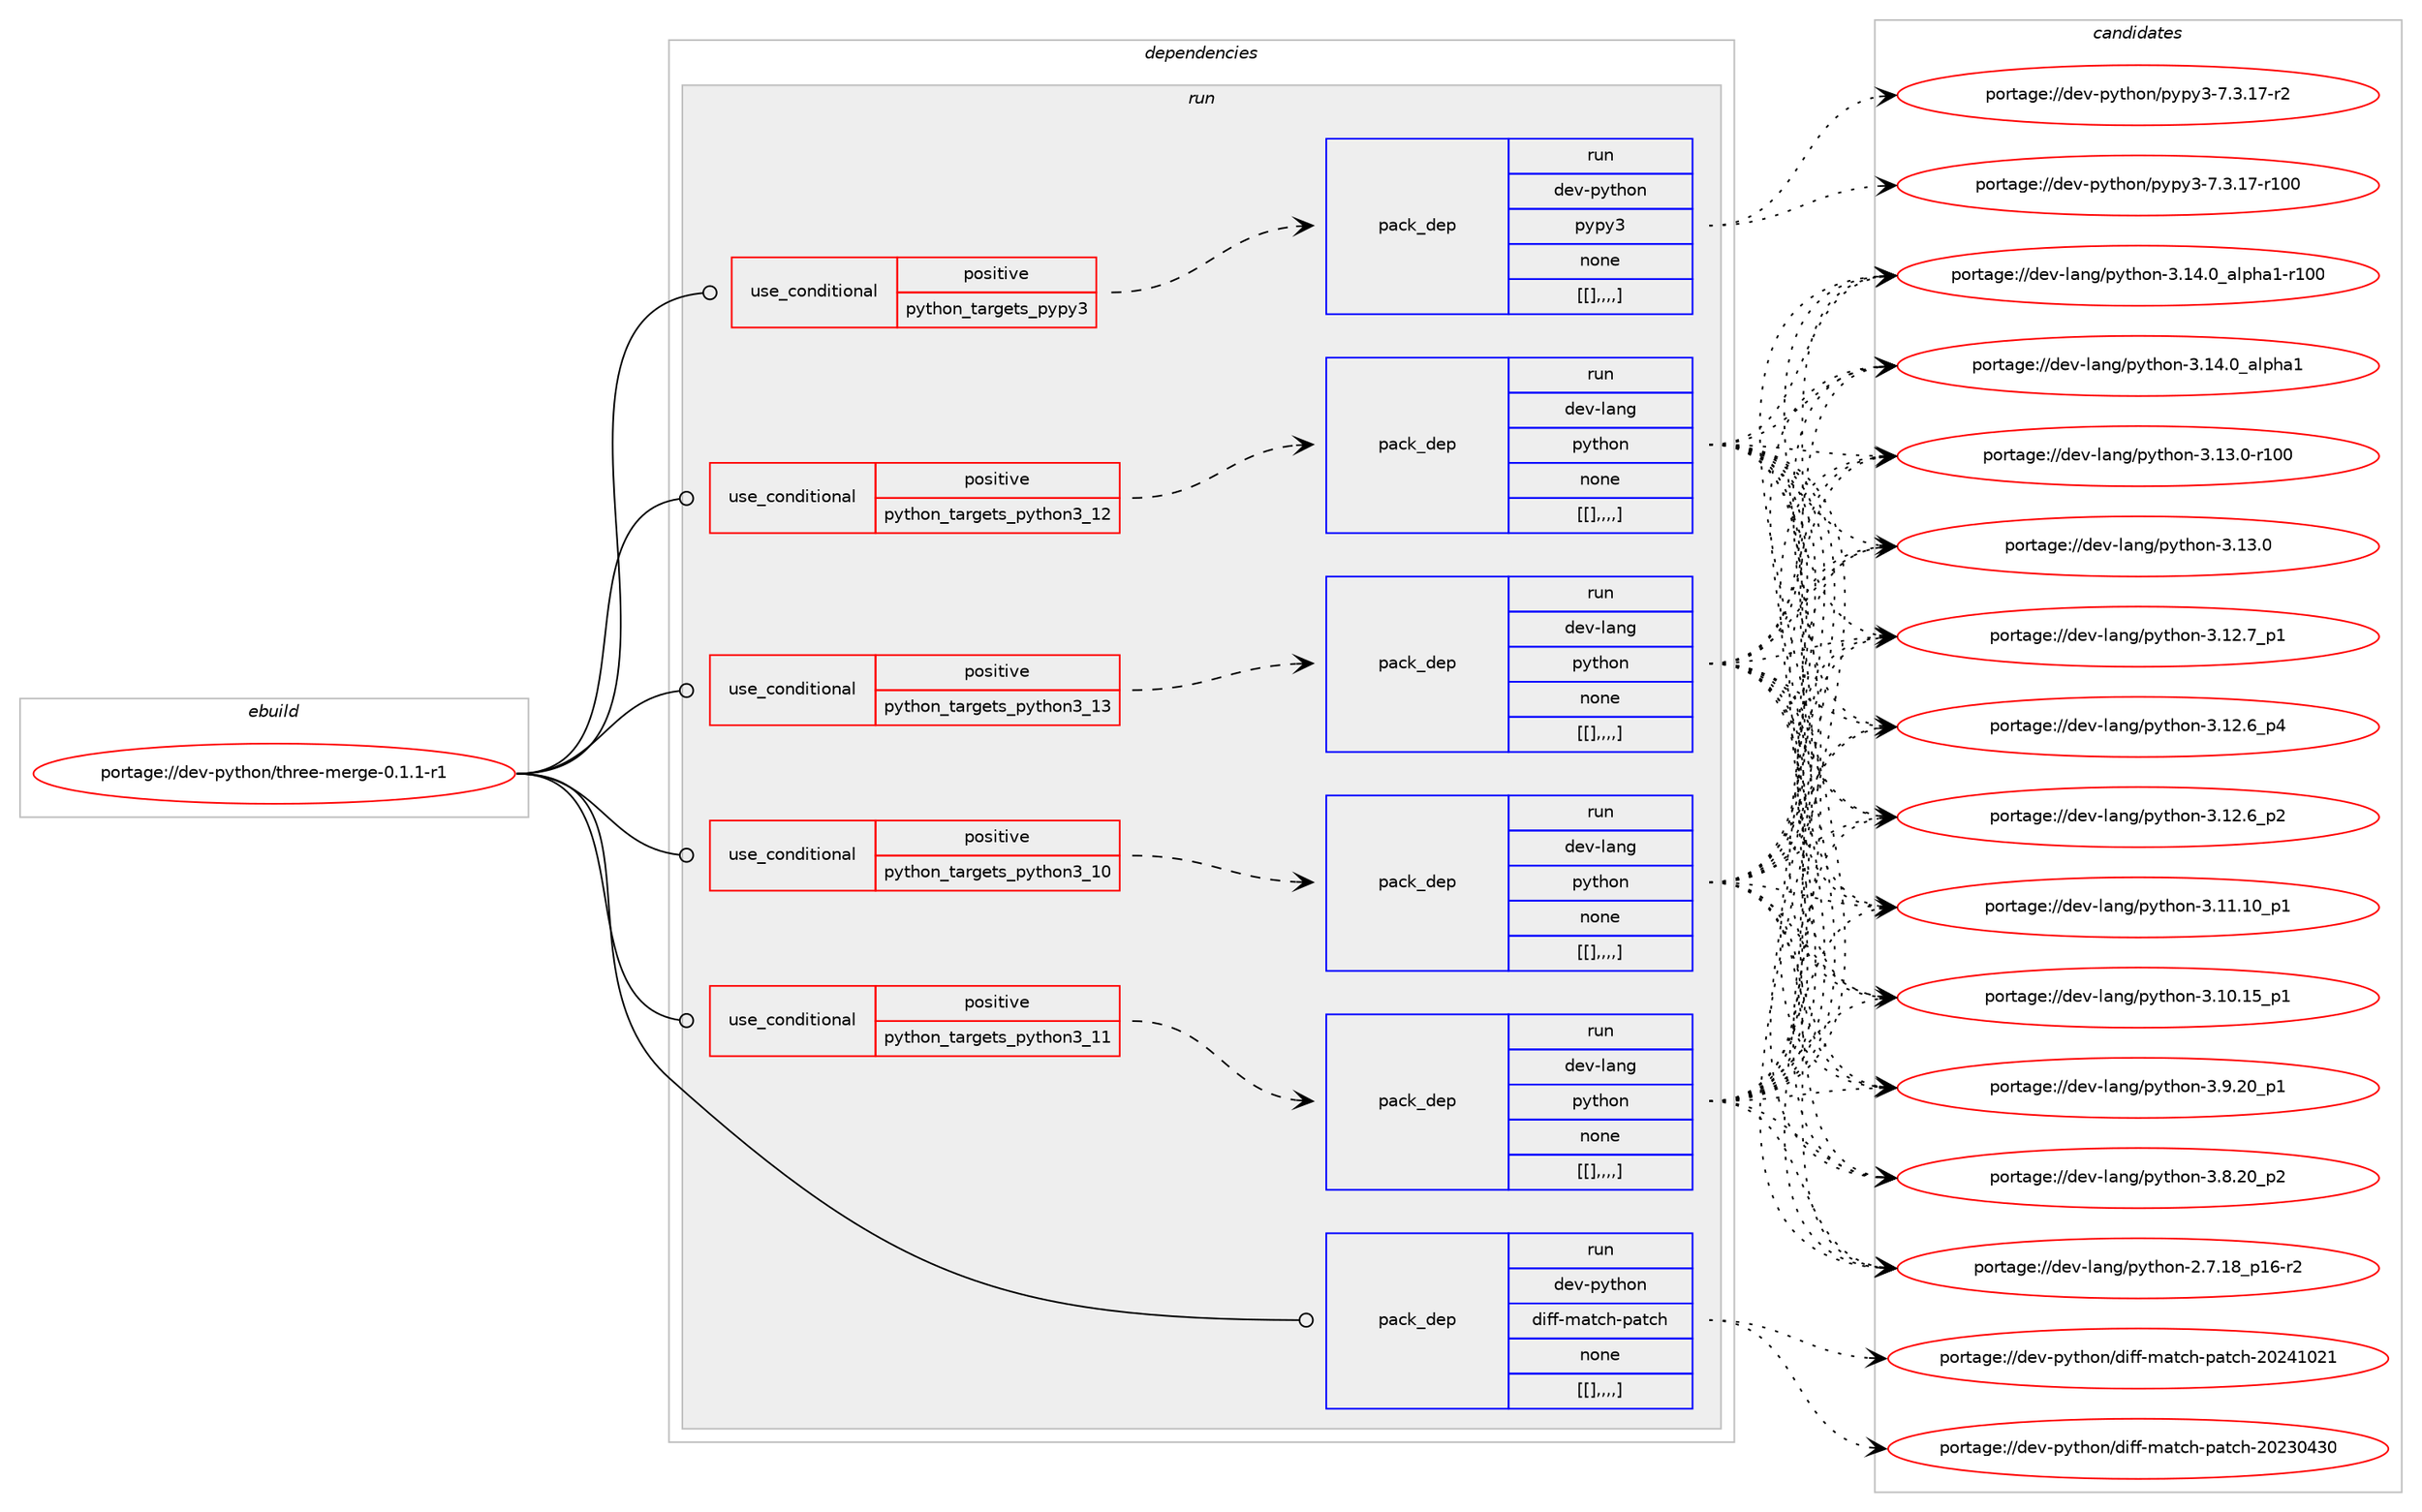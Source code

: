digraph prolog {

# *************
# Graph options
# *************

newrank=true;
concentrate=true;
compound=true;
graph [rankdir=LR,fontname=Helvetica,fontsize=10,ranksep=1.5];#, ranksep=2.5, nodesep=0.2];
edge  [arrowhead=vee];
node  [fontname=Helvetica,fontsize=10];

# **********
# The ebuild
# **********

subgraph cluster_leftcol {
color=gray;
label=<<i>ebuild</i>>;
id [label="portage://dev-python/three-merge-0.1.1-r1", color=red, width=4, href="../dev-python/three-merge-0.1.1-r1.svg"];
}

# ****************
# The dependencies
# ****************

subgraph cluster_midcol {
color=gray;
label=<<i>dependencies</i>>;
subgraph cluster_compile {
fillcolor="#eeeeee";
style=filled;
label=<<i>compile</i>>;
}
subgraph cluster_compileandrun {
fillcolor="#eeeeee";
style=filled;
label=<<i>compile and run</i>>;
}
subgraph cluster_run {
fillcolor="#eeeeee";
style=filled;
label=<<i>run</i>>;
subgraph cond43278 {
dependency172608 [label=<<TABLE BORDER="0" CELLBORDER="1" CELLSPACING="0" CELLPADDING="4"><TR><TD ROWSPAN="3" CELLPADDING="10">use_conditional</TD></TR><TR><TD>positive</TD></TR><TR><TD>python_targets_pypy3</TD></TR></TABLE>>, shape=none, color=red];
subgraph pack128004 {
dependency172669 [label=<<TABLE BORDER="0" CELLBORDER="1" CELLSPACING="0" CELLPADDING="4" WIDTH="220"><TR><TD ROWSPAN="6" CELLPADDING="30">pack_dep</TD></TR><TR><TD WIDTH="110">run</TD></TR><TR><TD>dev-python</TD></TR><TR><TD>pypy3</TD></TR><TR><TD>none</TD></TR><TR><TD>[[],,,,]</TD></TR></TABLE>>, shape=none, color=blue];
}
dependency172608:e -> dependency172669:w [weight=20,style="dashed",arrowhead="vee"];
}
id:e -> dependency172608:w [weight=20,style="solid",arrowhead="odot"];
subgraph cond43324 {
dependency172718 [label=<<TABLE BORDER="0" CELLBORDER="1" CELLSPACING="0" CELLPADDING="4"><TR><TD ROWSPAN="3" CELLPADDING="10">use_conditional</TD></TR><TR><TD>positive</TD></TR><TR><TD>python_targets_python3_10</TD></TR></TABLE>>, shape=none, color=red];
subgraph pack128052 {
dependency172816 [label=<<TABLE BORDER="0" CELLBORDER="1" CELLSPACING="0" CELLPADDING="4" WIDTH="220"><TR><TD ROWSPAN="6" CELLPADDING="30">pack_dep</TD></TR><TR><TD WIDTH="110">run</TD></TR><TR><TD>dev-lang</TD></TR><TR><TD>python</TD></TR><TR><TD>none</TD></TR><TR><TD>[[],,,,]</TD></TR></TABLE>>, shape=none, color=blue];
}
dependency172718:e -> dependency172816:w [weight=20,style="dashed",arrowhead="vee"];
}
id:e -> dependency172718:w [weight=20,style="solid",arrowhead="odot"];
subgraph cond43373 {
dependency172842 [label=<<TABLE BORDER="0" CELLBORDER="1" CELLSPACING="0" CELLPADDING="4"><TR><TD ROWSPAN="3" CELLPADDING="10">use_conditional</TD></TR><TR><TD>positive</TD></TR><TR><TD>python_targets_python3_11</TD></TR></TABLE>>, shape=none, color=red];
subgraph pack128134 {
dependency172862 [label=<<TABLE BORDER="0" CELLBORDER="1" CELLSPACING="0" CELLPADDING="4" WIDTH="220"><TR><TD ROWSPAN="6" CELLPADDING="30">pack_dep</TD></TR><TR><TD WIDTH="110">run</TD></TR><TR><TD>dev-lang</TD></TR><TR><TD>python</TD></TR><TR><TD>none</TD></TR><TR><TD>[[],,,,]</TD></TR></TABLE>>, shape=none, color=blue];
}
dependency172842:e -> dependency172862:w [weight=20,style="dashed",arrowhead="vee"];
}
id:e -> dependency172842:w [weight=20,style="solid",arrowhead="odot"];
subgraph cond43414 {
dependency172936 [label=<<TABLE BORDER="0" CELLBORDER="1" CELLSPACING="0" CELLPADDING="4"><TR><TD ROWSPAN="3" CELLPADDING="10">use_conditional</TD></TR><TR><TD>positive</TD></TR><TR><TD>python_targets_python3_12</TD></TR></TABLE>>, shape=none, color=red];
subgraph pack128174 {
dependency172939 [label=<<TABLE BORDER="0" CELLBORDER="1" CELLSPACING="0" CELLPADDING="4" WIDTH="220"><TR><TD ROWSPAN="6" CELLPADDING="30">pack_dep</TD></TR><TR><TD WIDTH="110">run</TD></TR><TR><TD>dev-lang</TD></TR><TR><TD>python</TD></TR><TR><TD>none</TD></TR><TR><TD>[[],,,,]</TD></TR></TABLE>>, shape=none, color=blue];
}
dependency172936:e -> dependency172939:w [weight=20,style="dashed",arrowhead="vee"];
}
id:e -> dependency172936:w [weight=20,style="solid",arrowhead="odot"];
subgraph cond43438 {
dependency172976 [label=<<TABLE BORDER="0" CELLBORDER="1" CELLSPACING="0" CELLPADDING="4"><TR><TD ROWSPAN="3" CELLPADDING="10">use_conditional</TD></TR><TR><TD>positive</TD></TR><TR><TD>python_targets_python3_13</TD></TR></TABLE>>, shape=none, color=red];
subgraph pack128205 {
dependency173003 [label=<<TABLE BORDER="0" CELLBORDER="1" CELLSPACING="0" CELLPADDING="4" WIDTH="220"><TR><TD ROWSPAN="6" CELLPADDING="30">pack_dep</TD></TR><TR><TD WIDTH="110">run</TD></TR><TR><TD>dev-lang</TD></TR><TR><TD>python</TD></TR><TR><TD>none</TD></TR><TR><TD>[[],,,,]</TD></TR></TABLE>>, shape=none, color=blue];
}
dependency172976:e -> dependency173003:w [weight=20,style="dashed",arrowhead="vee"];
}
id:e -> dependency172976:w [weight=20,style="solid",arrowhead="odot"];
subgraph pack128243 {
dependency173056 [label=<<TABLE BORDER="0" CELLBORDER="1" CELLSPACING="0" CELLPADDING="4" WIDTH="220"><TR><TD ROWSPAN="6" CELLPADDING="30">pack_dep</TD></TR><TR><TD WIDTH="110">run</TD></TR><TR><TD>dev-python</TD></TR><TR><TD>diff-match-patch</TD></TR><TR><TD>none</TD></TR><TR><TD>[[],,,,]</TD></TR></TABLE>>, shape=none, color=blue];
}
id:e -> dependency173056:w [weight=20,style="solid",arrowhead="odot"];
}
}

# **************
# The candidates
# **************

subgraph cluster_choices {
rank=same;
color=gray;
label=<<i>candidates</i>>;

subgraph choice127923 {
color=black;
nodesep=1;
choice100101118451121211161041111104711212111212151455546514649554511450 [label="portage://dev-python/pypy3-7.3.17-r2", color=red, width=4,href="../dev-python/pypy3-7.3.17-r2.svg"];
choice1001011184511212111610411111047112121112121514555465146495545114494848 [label="portage://dev-python/pypy3-7.3.17-r100", color=red, width=4,href="../dev-python/pypy3-7.3.17-r100.svg"];
dependency172669:e -> choice100101118451121211161041111104711212111212151455546514649554511450:w [style=dotted,weight="100"];
dependency172669:e -> choice1001011184511212111610411111047112121112121514555465146495545114494848:w [style=dotted,weight="100"];
}
subgraph choice127925 {
color=black;
nodesep=1;
choice100101118451089711010347112121116104111110455146495246489597108112104974945114494848 [label="portage://dev-lang/python-3.14.0_alpha1-r100", color=red, width=4,href="../dev-lang/python-3.14.0_alpha1-r100.svg"];
choice1001011184510897110103471121211161041111104551464952464895971081121049749 [label="portage://dev-lang/python-3.14.0_alpha1", color=red, width=4,href="../dev-lang/python-3.14.0_alpha1.svg"];
choice1001011184510897110103471121211161041111104551464951464845114494848 [label="portage://dev-lang/python-3.13.0-r100", color=red, width=4,href="../dev-lang/python-3.13.0-r100.svg"];
choice10010111845108971101034711212111610411111045514649514648 [label="portage://dev-lang/python-3.13.0", color=red, width=4,href="../dev-lang/python-3.13.0.svg"];
choice100101118451089711010347112121116104111110455146495046559511249 [label="portage://dev-lang/python-3.12.7_p1", color=red, width=4,href="../dev-lang/python-3.12.7_p1.svg"];
choice100101118451089711010347112121116104111110455146495046549511252 [label="portage://dev-lang/python-3.12.6_p4", color=red, width=4,href="../dev-lang/python-3.12.6_p4.svg"];
choice100101118451089711010347112121116104111110455146495046549511250 [label="portage://dev-lang/python-3.12.6_p2", color=red, width=4,href="../dev-lang/python-3.12.6_p2.svg"];
choice10010111845108971101034711212111610411111045514649494649489511249 [label="portage://dev-lang/python-3.11.10_p1", color=red, width=4,href="../dev-lang/python-3.11.10_p1.svg"];
choice10010111845108971101034711212111610411111045514649484649539511249 [label="portage://dev-lang/python-3.10.15_p1", color=red, width=4,href="../dev-lang/python-3.10.15_p1.svg"];
choice100101118451089711010347112121116104111110455146574650489511249 [label="portage://dev-lang/python-3.9.20_p1", color=red, width=4,href="../dev-lang/python-3.9.20_p1.svg"];
choice100101118451089711010347112121116104111110455146564650489511250 [label="portage://dev-lang/python-3.8.20_p2", color=red, width=4,href="../dev-lang/python-3.8.20_p2.svg"];
choice100101118451089711010347112121116104111110455046554649569511249544511450 [label="portage://dev-lang/python-2.7.18_p16-r2", color=red, width=4,href="../dev-lang/python-2.7.18_p16-r2.svg"];
dependency172816:e -> choice100101118451089711010347112121116104111110455146495246489597108112104974945114494848:w [style=dotted,weight="100"];
dependency172816:e -> choice1001011184510897110103471121211161041111104551464952464895971081121049749:w [style=dotted,weight="100"];
dependency172816:e -> choice1001011184510897110103471121211161041111104551464951464845114494848:w [style=dotted,weight="100"];
dependency172816:e -> choice10010111845108971101034711212111610411111045514649514648:w [style=dotted,weight="100"];
dependency172816:e -> choice100101118451089711010347112121116104111110455146495046559511249:w [style=dotted,weight="100"];
dependency172816:e -> choice100101118451089711010347112121116104111110455146495046549511252:w [style=dotted,weight="100"];
dependency172816:e -> choice100101118451089711010347112121116104111110455146495046549511250:w [style=dotted,weight="100"];
dependency172816:e -> choice10010111845108971101034711212111610411111045514649494649489511249:w [style=dotted,weight="100"];
dependency172816:e -> choice10010111845108971101034711212111610411111045514649484649539511249:w [style=dotted,weight="100"];
dependency172816:e -> choice100101118451089711010347112121116104111110455146574650489511249:w [style=dotted,weight="100"];
dependency172816:e -> choice100101118451089711010347112121116104111110455146564650489511250:w [style=dotted,weight="100"];
dependency172816:e -> choice100101118451089711010347112121116104111110455046554649569511249544511450:w [style=dotted,weight="100"];
}
subgraph choice127935 {
color=black;
nodesep=1;
choice100101118451089711010347112121116104111110455146495246489597108112104974945114494848 [label="portage://dev-lang/python-3.14.0_alpha1-r100", color=red, width=4,href="../dev-lang/python-3.14.0_alpha1-r100.svg"];
choice1001011184510897110103471121211161041111104551464952464895971081121049749 [label="portage://dev-lang/python-3.14.0_alpha1", color=red, width=4,href="../dev-lang/python-3.14.0_alpha1.svg"];
choice1001011184510897110103471121211161041111104551464951464845114494848 [label="portage://dev-lang/python-3.13.0-r100", color=red, width=4,href="../dev-lang/python-3.13.0-r100.svg"];
choice10010111845108971101034711212111610411111045514649514648 [label="portage://dev-lang/python-3.13.0", color=red, width=4,href="../dev-lang/python-3.13.0.svg"];
choice100101118451089711010347112121116104111110455146495046559511249 [label="portage://dev-lang/python-3.12.7_p1", color=red, width=4,href="../dev-lang/python-3.12.7_p1.svg"];
choice100101118451089711010347112121116104111110455146495046549511252 [label="portage://dev-lang/python-3.12.6_p4", color=red, width=4,href="../dev-lang/python-3.12.6_p4.svg"];
choice100101118451089711010347112121116104111110455146495046549511250 [label="portage://dev-lang/python-3.12.6_p2", color=red, width=4,href="../dev-lang/python-3.12.6_p2.svg"];
choice10010111845108971101034711212111610411111045514649494649489511249 [label="portage://dev-lang/python-3.11.10_p1", color=red, width=4,href="../dev-lang/python-3.11.10_p1.svg"];
choice10010111845108971101034711212111610411111045514649484649539511249 [label="portage://dev-lang/python-3.10.15_p1", color=red, width=4,href="../dev-lang/python-3.10.15_p1.svg"];
choice100101118451089711010347112121116104111110455146574650489511249 [label="portage://dev-lang/python-3.9.20_p1", color=red, width=4,href="../dev-lang/python-3.9.20_p1.svg"];
choice100101118451089711010347112121116104111110455146564650489511250 [label="portage://dev-lang/python-3.8.20_p2", color=red, width=4,href="../dev-lang/python-3.8.20_p2.svg"];
choice100101118451089711010347112121116104111110455046554649569511249544511450 [label="portage://dev-lang/python-2.7.18_p16-r2", color=red, width=4,href="../dev-lang/python-2.7.18_p16-r2.svg"];
dependency172862:e -> choice100101118451089711010347112121116104111110455146495246489597108112104974945114494848:w [style=dotted,weight="100"];
dependency172862:e -> choice1001011184510897110103471121211161041111104551464952464895971081121049749:w [style=dotted,weight="100"];
dependency172862:e -> choice1001011184510897110103471121211161041111104551464951464845114494848:w [style=dotted,weight="100"];
dependency172862:e -> choice10010111845108971101034711212111610411111045514649514648:w [style=dotted,weight="100"];
dependency172862:e -> choice100101118451089711010347112121116104111110455146495046559511249:w [style=dotted,weight="100"];
dependency172862:e -> choice100101118451089711010347112121116104111110455146495046549511252:w [style=dotted,weight="100"];
dependency172862:e -> choice100101118451089711010347112121116104111110455146495046549511250:w [style=dotted,weight="100"];
dependency172862:e -> choice10010111845108971101034711212111610411111045514649494649489511249:w [style=dotted,weight="100"];
dependency172862:e -> choice10010111845108971101034711212111610411111045514649484649539511249:w [style=dotted,weight="100"];
dependency172862:e -> choice100101118451089711010347112121116104111110455146574650489511249:w [style=dotted,weight="100"];
dependency172862:e -> choice100101118451089711010347112121116104111110455146564650489511250:w [style=dotted,weight="100"];
dependency172862:e -> choice100101118451089711010347112121116104111110455046554649569511249544511450:w [style=dotted,weight="100"];
}
subgraph choice127949 {
color=black;
nodesep=1;
choice100101118451089711010347112121116104111110455146495246489597108112104974945114494848 [label="portage://dev-lang/python-3.14.0_alpha1-r100", color=red, width=4,href="../dev-lang/python-3.14.0_alpha1-r100.svg"];
choice1001011184510897110103471121211161041111104551464952464895971081121049749 [label="portage://dev-lang/python-3.14.0_alpha1", color=red, width=4,href="../dev-lang/python-3.14.0_alpha1.svg"];
choice1001011184510897110103471121211161041111104551464951464845114494848 [label="portage://dev-lang/python-3.13.0-r100", color=red, width=4,href="../dev-lang/python-3.13.0-r100.svg"];
choice10010111845108971101034711212111610411111045514649514648 [label="portage://dev-lang/python-3.13.0", color=red, width=4,href="../dev-lang/python-3.13.0.svg"];
choice100101118451089711010347112121116104111110455146495046559511249 [label="portage://dev-lang/python-3.12.7_p1", color=red, width=4,href="../dev-lang/python-3.12.7_p1.svg"];
choice100101118451089711010347112121116104111110455146495046549511252 [label="portage://dev-lang/python-3.12.6_p4", color=red, width=4,href="../dev-lang/python-3.12.6_p4.svg"];
choice100101118451089711010347112121116104111110455146495046549511250 [label="portage://dev-lang/python-3.12.6_p2", color=red, width=4,href="../dev-lang/python-3.12.6_p2.svg"];
choice10010111845108971101034711212111610411111045514649494649489511249 [label="portage://dev-lang/python-3.11.10_p1", color=red, width=4,href="../dev-lang/python-3.11.10_p1.svg"];
choice10010111845108971101034711212111610411111045514649484649539511249 [label="portage://dev-lang/python-3.10.15_p1", color=red, width=4,href="../dev-lang/python-3.10.15_p1.svg"];
choice100101118451089711010347112121116104111110455146574650489511249 [label="portage://dev-lang/python-3.9.20_p1", color=red, width=4,href="../dev-lang/python-3.9.20_p1.svg"];
choice100101118451089711010347112121116104111110455146564650489511250 [label="portage://dev-lang/python-3.8.20_p2", color=red, width=4,href="../dev-lang/python-3.8.20_p2.svg"];
choice100101118451089711010347112121116104111110455046554649569511249544511450 [label="portage://dev-lang/python-2.7.18_p16-r2", color=red, width=4,href="../dev-lang/python-2.7.18_p16-r2.svg"];
dependency172939:e -> choice100101118451089711010347112121116104111110455146495246489597108112104974945114494848:w [style=dotted,weight="100"];
dependency172939:e -> choice1001011184510897110103471121211161041111104551464952464895971081121049749:w [style=dotted,weight="100"];
dependency172939:e -> choice1001011184510897110103471121211161041111104551464951464845114494848:w [style=dotted,weight="100"];
dependency172939:e -> choice10010111845108971101034711212111610411111045514649514648:w [style=dotted,weight="100"];
dependency172939:e -> choice100101118451089711010347112121116104111110455146495046559511249:w [style=dotted,weight="100"];
dependency172939:e -> choice100101118451089711010347112121116104111110455146495046549511252:w [style=dotted,weight="100"];
dependency172939:e -> choice100101118451089711010347112121116104111110455146495046549511250:w [style=dotted,weight="100"];
dependency172939:e -> choice10010111845108971101034711212111610411111045514649494649489511249:w [style=dotted,weight="100"];
dependency172939:e -> choice10010111845108971101034711212111610411111045514649484649539511249:w [style=dotted,weight="100"];
dependency172939:e -> choice100101118451089711010347112121116104111110455146574650489511249:w [style=dotted,weight="100"];
dependency172939:e -> choice100101118451089711010347112121116104111110455146564650489511250:w [style=dotted,weight="100"];
dependency172939:e -> choice100101118451089711010347112121116104111110455046554649569511249544511450:w [style=dotted,weight="100"];
}
subgraph choice127986 {
color=black;
nodesep=1;
choice100101118451089711010347112121116104111110455146495246489597108112104974945114494848 [label="portage://dev-lang/python-3.14.0_alpha1-r100", color=red, width=4,href="../dev-lang/python-3.14.0_alpha1-r100.svg"];
choice1001011184510897110103471121211161041111104551464952464895971081121049749 [label="portage://dev-lang/python-3.14.0_alpha1", color=red, width=4,href="../dev-lang/python-3.14.0_alpha1.svg"];
choice1001011184510897110103471121211161041111104551464951464845114494848 [label="portage://dev-lang/python-3.13.0-r100", color=red, width=4,href="../dev-lang/python-3.13.0-r100.svg"];
choice10010111845108971101034711212111610411111045514649514648 [label="portage://dev-lang/python-3.13.0", color=red, width=4,href="../dev-lang/python-3.13.0.svg"];
choice100101118451089711010347112121116104111110455146495046559511249 [label="portage://dev-lang/python-3.12.7_p1", color=red, width=4,href="../dev-lang/python-3.12.7_p1.svg"];
choice100101118451089711010347112121116104111110455146495046549511252 [label="portage://dev-lang/python-3.12.6_p4", color=red, width=4,href="../dev-lang/python-3.12.6_p4.svg"];
choice100101118451089711010347112121116104111110455146495046549511250 [label="portage://dev-lang/python-3.12.6_p2", color=red, width=4,href="../dev-lang/python-3.12.6_p2.svg"];
choice10010111845108971101034711212111610411111045514649494649489511249 [label="portage://dev-lang/python-3.11.10_p1", color=red, width=4,href="../dev-lang/python-3.11.10_p1.svg"];
choice10010111845108971101034711212111610411111045514649484649539511249 [label="portage://dev-lang/python-3.10.15_p1", color=red, width=4,href="../dev-lang/python-3.10.15_p1.svg"];
choice100101118451089711010347112121116104111110455146574650489511249 [label="portage://dev-lang/python-3.9.20_p1", color=red, width=4,href="../dev-lang/python-3.9.20_p1.svg"];
choice100101118451089711010347112121116104111110455146564650489511250 [label="portage://dev-lang/python-3.8.20_p2", color=red, width=4,href="../dev-lang/python-3.8.20_p2.svg"];
choice100101118451089711010347112121116104111110455046554649569511249544511450 [label="portage://dev-lang/python-2.7.18_p16-r2", color=red, width=4,href="../dev-lang/python-2.7.18_p16-r2.svg"];
dependency173003:e -> choice100101118451089711010347112121116104111110455146495246489597108112104974945114494848:w [style=dotted,weight="100"];
dependency173003:e -> choice1001011184510897110103471121211161041111104551464952464895971081121049749:w [style=dotted,weight="100"];
dependency173003:e -> choice1001011184510897110103471121211161041111104551464951464845114494848:w [style=dotted,weight="100"];
dependency173003:e -> choice10010111845108971101034711212111610411111045514649514648:w [style=dotted,weight="100"];
dependency173003:e -> choice100101118451089711010347112121116104111110455146495046559511249:w [style=dotted,weight="100"];
dependency173003:e -> choice100101118451089711010347112121116104111110455146495046549511252:w [style=dotted,weight="100"];
dependency173003:e -> choice100101118451089711010347112121116104111110455146495046549511250:w [style=dotted,weight="100"];
dependency173003:e -> choice10010111845108971101034711212111610411111045514649494649489511249:w [style=dotted,weight="100"];
dependency173003:e -> choice10010111845108971101034711212111610411111045514649484649539511249:w [style=dotted,weight="100"];
dependency173003:e -> choice100101118451089711010347112121116104111110455146574650489511249:w [style=dotted,weight="100"];
dependency173003:e -> choice100101118451089711010347112121116104111110455146564650489511250:w [style=dotted,weight="100"];
dependency173003:e -> choice100101118451089711010347112121116104111110455046554649569511249544511450:w [style=dotted,weight="100"];
}
subgraph choice127997 {
color=black;
nodesep=1;
choice1001011184511212111610411111047100105102102451099711699104451129711699104455048505249485049 [label="portage://dev-python/diff-match-patch-20241021", color=red, width=4,href="../dev-python/diff-match-patch-20241021.svg"];
choice1001011184511212111610411111047100105102102451099711699104451129711699104455048505148525148 [label="portage://dev-python/diff-match-patch-20230430", color=red, width=4,href="../dev-python/diff-match-patch-20230430.svg"];
dependency173056:e -> choice1001011184511212111610411111047100105102102451099711699104451129711699104455048505249485049:w [style=dotted,weight="100"];
dependency173056:e -> choice1001011184511212111610411111047100105102102451099711699104451129711699104455048505148525148:w [style=dotted,weight="100"];
}
}

}
